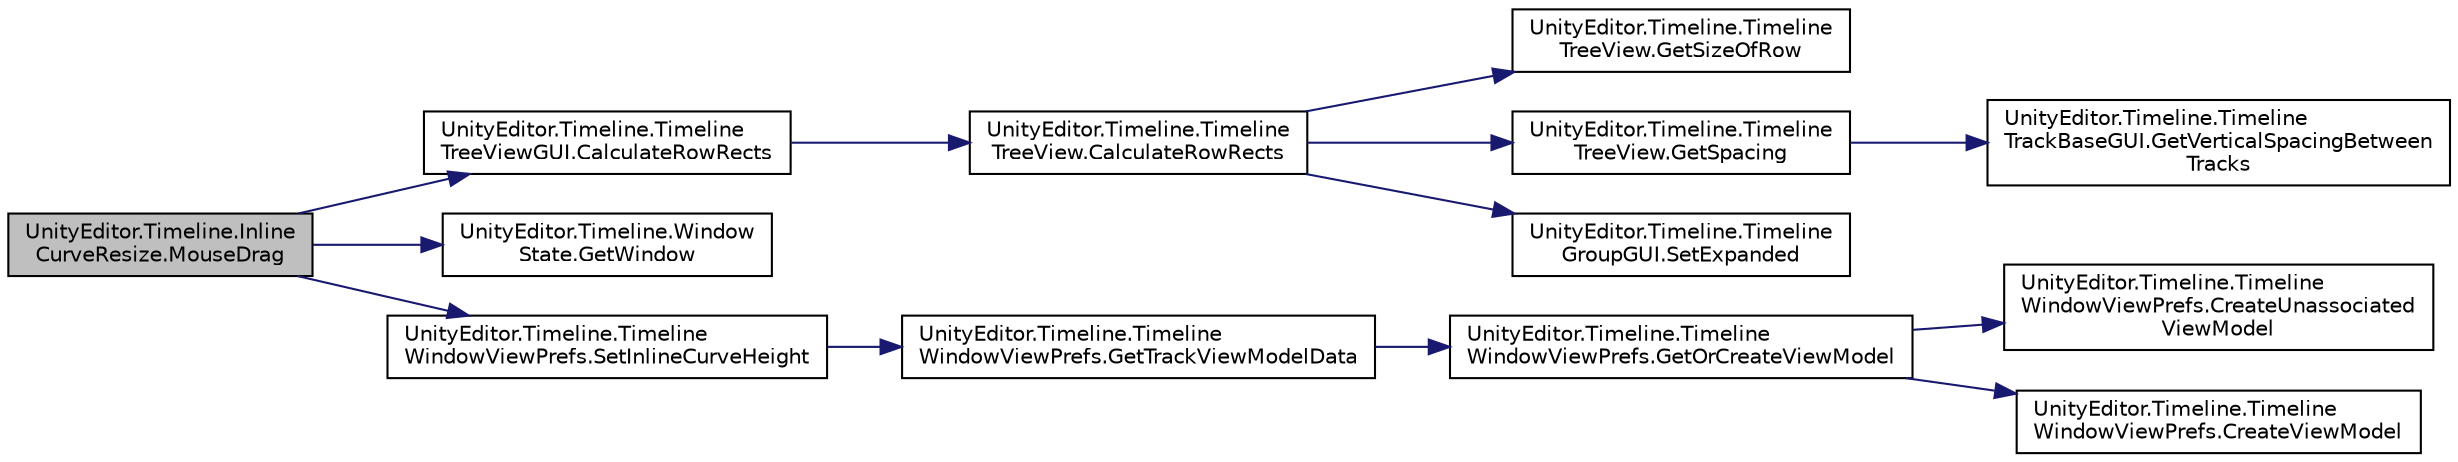 digraph "UnityEditor.Timeline.InlineCurveResize.MouseDrag"
{
 // LATEX_PDF_SIZE
  edge [fontname="Helvetica",fontsize="10",labelfontname="Helvetica",labelfontsize="10"];
  node [fontname="Helvetica",fontsize="10",shape=record];
  rankdir="LR";
  Node1 [label="UnityEditor.Timeline.Inline\lCurveResize.MouseDrag",height=0.2,width=0.4,color="black", fillcolor="grey75", style="filled", fontcolor="black",tooltip=" "];
  Node1 -> Node2 [color="midnightblue",fontsize="10",style="solid",fontname="Helvetica"];
  Node2 [label="UnityEditor.Timeline.Timeline\lTreeViewGUI.CalculateRowRects",height=0.2,width=0.4,color="black", fillcolor="white", style="filled",URL="$class_unity_editor_1_1_timeline_1_1_timeline_tree_view_g_u_i.html#a1bd7597c1e734d20a80d83a84afac176",tooltip=" "];
  Node2 -> Node3 [color="midnightblue",fontsize="10",style="solid",fontname="Helvetica"];
  Node3 [label="UnityEditor.Timeline.Timeline\lTreeView.CalculateRowRects",height=0.2,width=0.4,color="black", fillcolor="white", style="filled",URL="$class_unity_editor_1_1_timeline_1_1_timeline_tree_view.html#a1c05e1c7fe6a6cd897b5194d3245fcab",tooltip=" "];
  Node3 -> Node4 [color="midnightblue",fontsize="10",style="solid",fontname="Helvetica"];
  Node4 [label="UnityEditor.Timeline.Timeline\lTreeView.GetSizeOfRow",height=0.2,width=0.4,color="black", fillcolor="white", style="filled",URL="$class_unity_editor_1_1_timeline_1_1_timeline_tree_view.html#a2e81a898a100d30ef09e2f58e4c40957",tooltip=" "];
  Node3 -> Node5 [color="midnightblue",fontsize="10",style="solid",fontname="Helvetica"];
  Node5 [label="UnityEditor.Timeline.Timeline\lTreeView.GetSpacing",height=0.2,width=0.4,color="black", fillcolor="white", style="filled",URL="$class_unity_editor_1_1_timeline_1_1_timeline_tree_view.html#a1702ffa398e7bd77a42856bb1aab4478",tooltip=" "];
  Node5 -> Node6 [color="midnightblue",fontsize="10",style="solid",fontname="Helvetica"];
  Node6 [label="UnityEditor.Timeline.Timeline\lTrackBaseGUI.GetVerticalSpacingBetween\lTracks",height=0.2,width=0.4,color="black", fillcolor="white", style="filled",URL="$class_unity_editor_1_1_timeline_1_1_timeline_track_base_g_u_i.html#a63c9a5cb746eaeec97cadc049fa3e1b4",tooltip=" "];
  Node3 -> Node7 [color="midnightblue",fontsize="10",style="solid",fontname="Helvetica"];
  Node7 [label="UnityEditor.Timeline.Timeline\lGroupGUI.SetExpanded",height=0.2,width=0.4,color="black", fillcolor="white", style="filled",URL="$class_unity_editor_1_1_timeline_1_1_timeline_group_g_u_i.html#a1273eeccd2aa0203d292b6abd78848ce",tooltip=" "];
  Node1 -> Node8 [color="midnightblue",fontsize="10",style="solid",fontname="Helvetica"];
  Node8 [label="UnityEditor.Timeline.Window\lState.GetWindow",height=0.2,width=0.4,color="black", fillcolor="white", style="filled",URL="$class_unity_editor_1_1_timeline_1_1_window_state.html#af1e0a5f9a63a8aaa835f5ed772a25741",tooltip=" "];
  Node1 -> Node9 [color="midnightblue",fontsize="10",style="solid",fontname="Helvetica"];
  Node9 [label="UnityEditor.Timeline.Timeline\lWindowViewPrefs.SetInlineCurveHeight",height=0.2,width=0.4,color="black", fillcolor="white", style="filled",URL="$class_unity_editor_1_1_timeline_1_1_timeline_window_view_prefs.html#ad8afb858a6221b2fa09e3d6412c30144",tooltip=" "];
  Node9 -> Node10 [color="midnightblue",fontsize="10",style="solid",fontname="Helvetica"];
  Node10 [label="UnityEditor.Timeline.Timeline\lWindowViewPrefs.GetTrackViewModelData",height=0.2,width=0.4,color="black", fillcolor="white", style="filled",URL="$class_unity_editor_1_1_timeline_1_1_timeline_window_view_prefs.html#a36c1caa4c417178e0b83b10e80e0ec0e",tooltip=" "];
  Node10 -> Node11 [color="midnightblue",fontsize="10",style="solid",fontname="Helvetica"];
  Node11 [label="UnityEditor.Timeline.Timeline\lWindowViewPrefs.GetOrCreateViewModel",height=0.2,width=0.4,color="black", fillcolor="white", style="filled",URL="$class_unity_editor_1_1_timeline_1_1_timeline_window_view_prefs.html#a6c44ff2d38ee50fe4dc6ca92796f0a5a",tooltip=" "];
  Node11 -> Node12 [color="midnightblue",fontsize="10",style="solid",fontname="Helvetica"];
  Node12 [label="UnityEditor.Timeline.Timeline\lWindowViewPrefs.CreateUnassociated\lViewModel",height=0.2,width=0.4,color="black", fillcolor="white", style="filled",URL="$class_unity_editor_1_1_timeline_1_1_timeline_window_view_prefs.html#a98c774adcc08b17b4be03b50969767c5",tooltip=" "];
  Node11 -> Node13 [color="midnightblue",fontsize="10",style="solid",fontname="Helvetica"];
  Node13 [label="UnityEditor.Timeline.Timeline\lWindowViewPrefs.CreateViewModel",height=0.2,width=0.4,color="black", fillcolor="white", style="filled",URL="$class_unity_editor_1_1_timeline_1_1_timeline_window_view_prefs.html#a709cf8ccb9ddd1b81d3e3f3d5c6b96fa",tooltip=" "];
}
